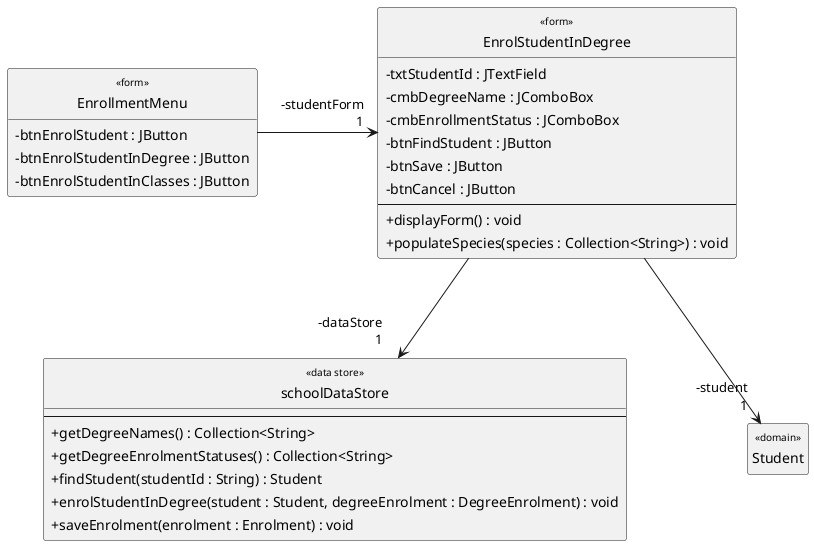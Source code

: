 @startuml juliendsystemmodel

' ======= Style / Layout Tweaks =======

hide empty members

skinparam {
  Style StrictUML

  ' use characters instead of icons for showing visibility
  ClassAttributeIconSize 0

  ' make the stereotypes less ugly
  ClassStereotypeFont {
    Size 10
    Style plain
  }

  ' make boxes slightly less pointy
  RoundCorner 5

  ' make everything slightly less cramped
  Padding 2

  ' vertical spacing (make room for labels)
  RankSep 100

  ' horizontal spacing (make room for labels)
  NodeSep 120
}

' ======= Classes =======

class "EnrollmentMenu" as menu <<form>> {
 -btnEnrolStudent : JButton
 -btnEnrolStudentInDegree : JButton
 -btnEnrolStudentInClasses : JButton
}
class "EnrolStudentInDegree" as enrolStudent <<form>> {
  - txtStudentId : JTextField
  - cmbDegreeName : JComboBox
  - cmbEnrollmentStatus : JComboBox
  - btnFindStudent : JButton
  - btnSave : JButton
  - btnCancel : JButton
--
  + displayForm() : void
  + populateSpecies(species : Collection<String>) : void
}
class "schoolDataStore" as schoolData <<data store>> {
--
  + getDegreeNames() : Collection<String>
  + getDegreeEnrolmentStatuses() : Collection<String>
  + findStudent(studentId : String) : Student
  + enrolStudentInDegree(student : Student, degreeEnrolment : DegreeEnrolment) : void
  + saveEnrolment(enrolment : Enrolment) : void
}

class "Student" as student <<domain>>

' ======= Relationships =======

menu -> "-studentForm \r1 " enrolStudent
enrolStudent --> "-dataStore     \r1     " schoolData
enrolStudent --> "-student \r1 " student

@enduml